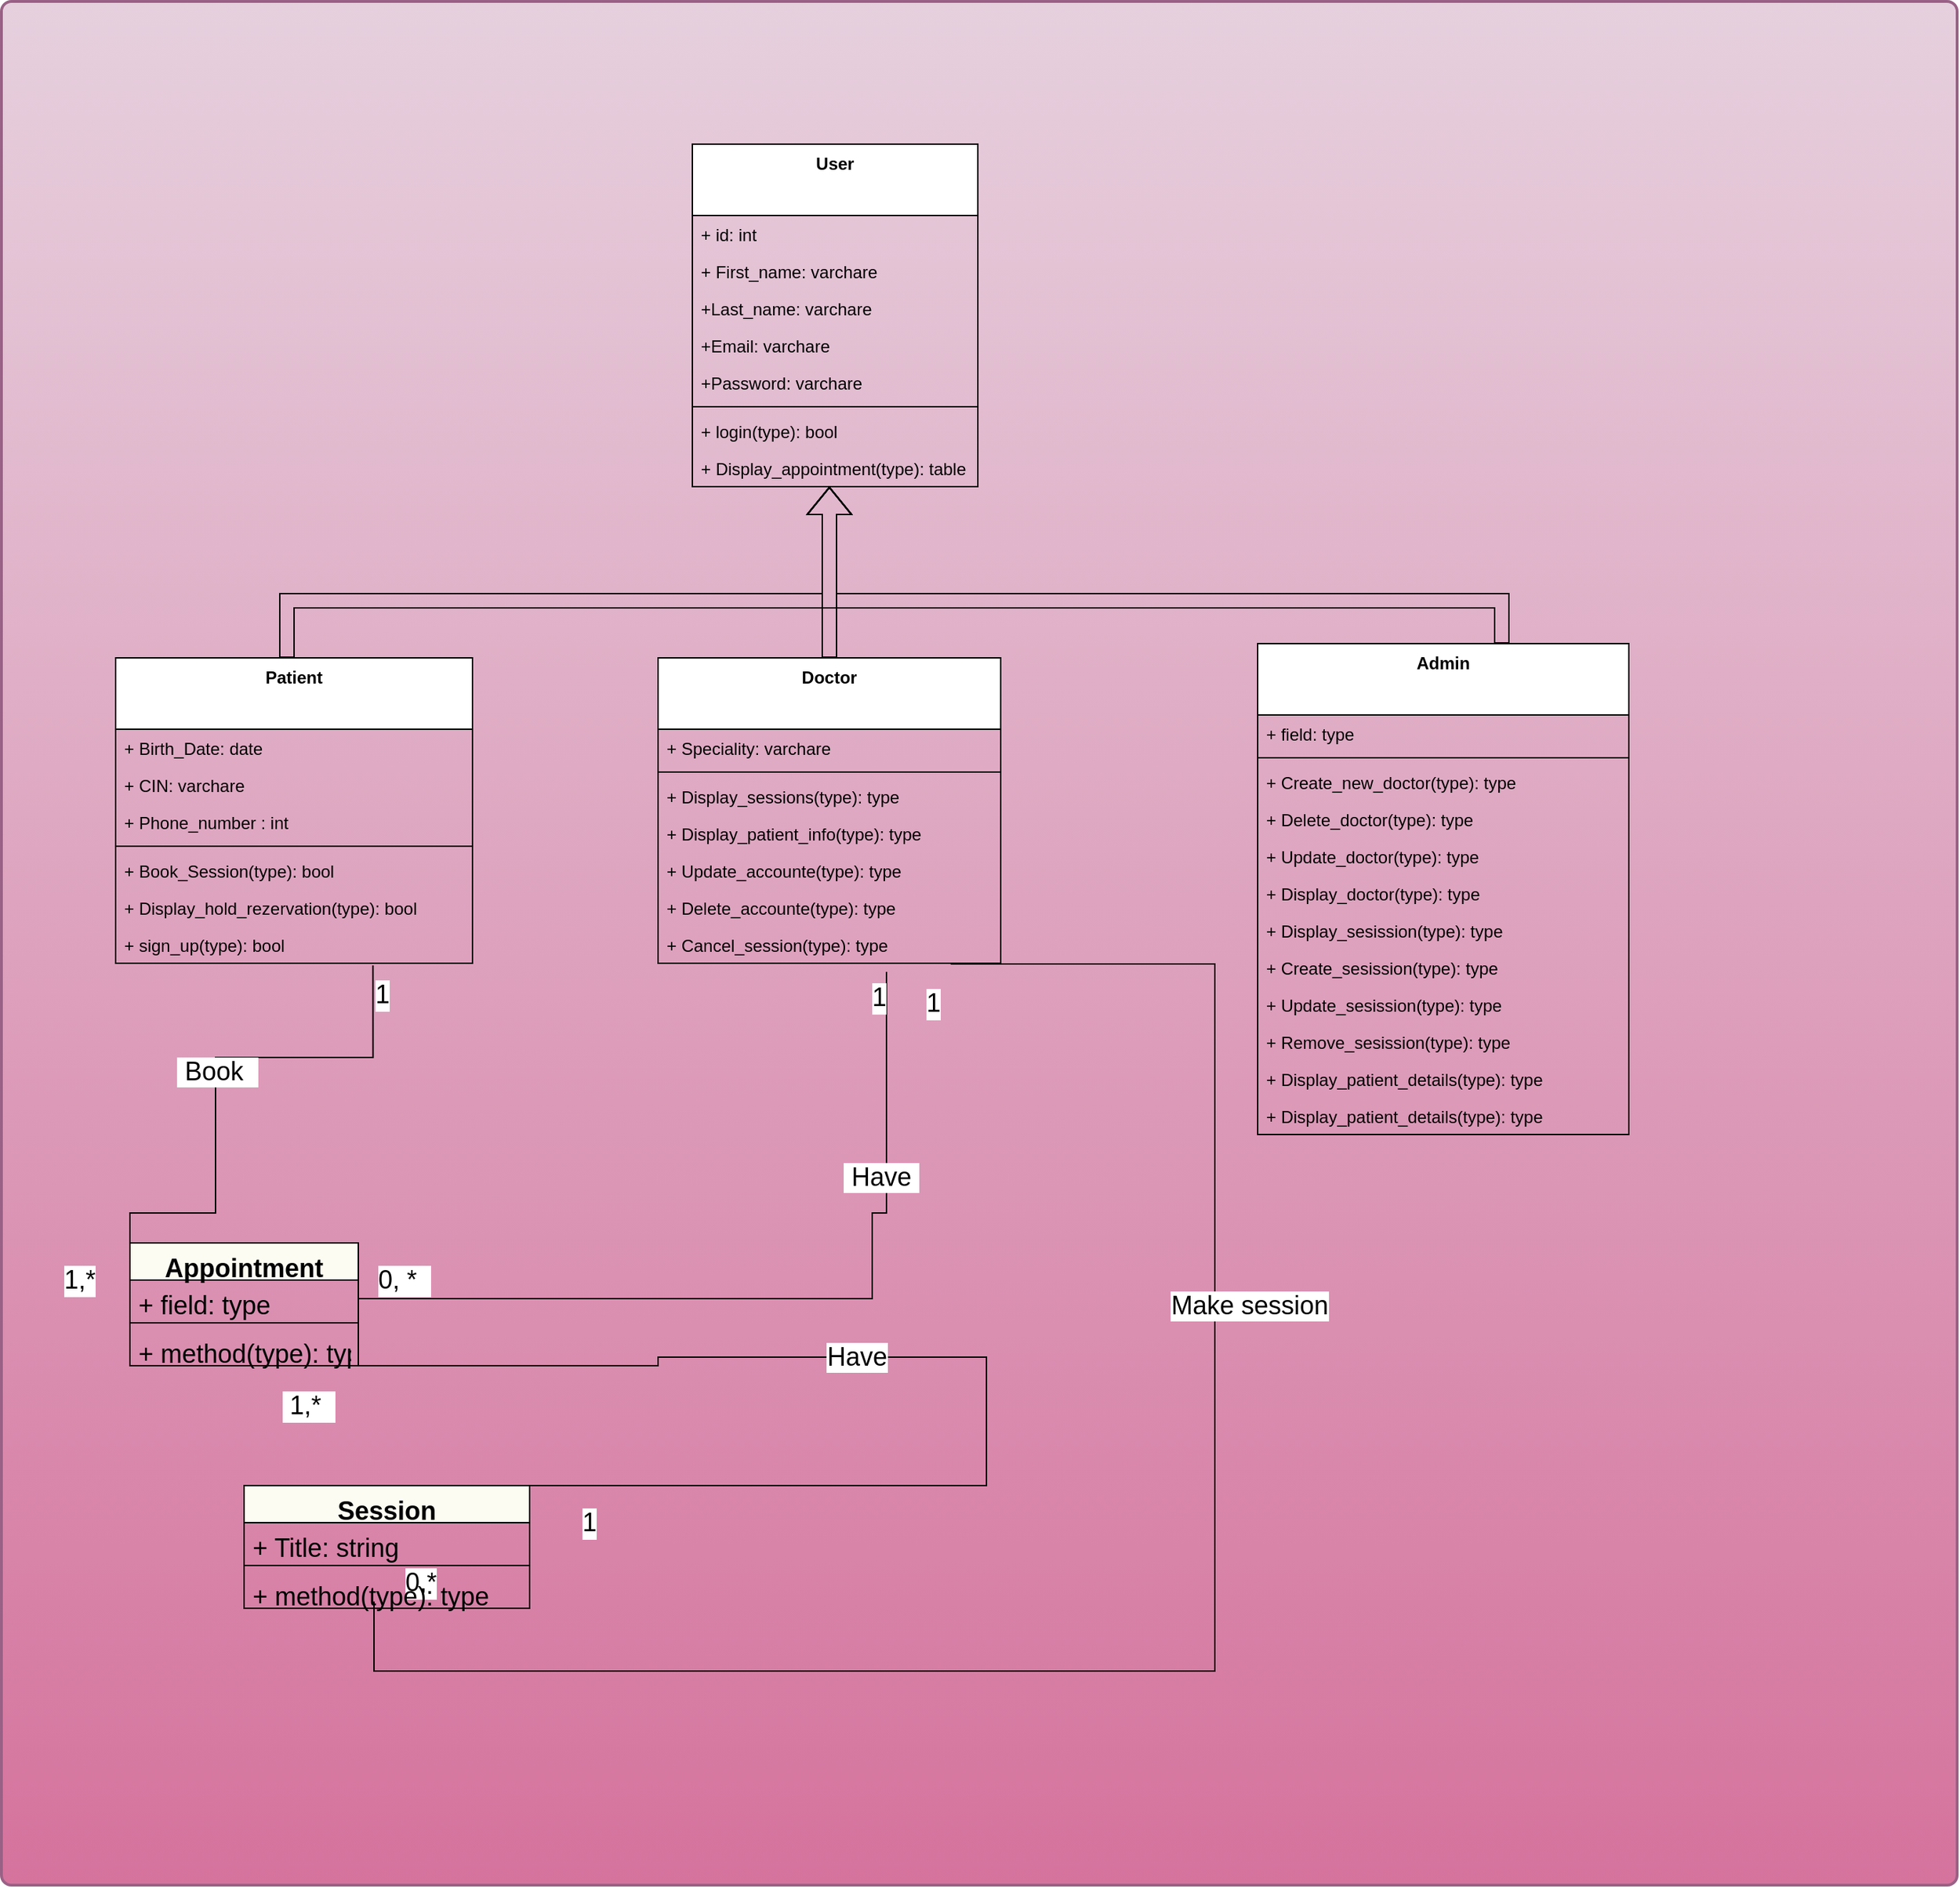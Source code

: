 <mxfile>
    <diagram id="C5RBs43oDa-KdzZeNtuy" name="Page-1">
        <mxGraphModel dx="-109" dy="-619" grid="1" gridSize="10" guides="1" tooltips="1" connect="1" arrows="1" fold="1" page="1" pageScale="1" pageWidth="827" pageHeight="1169" math="0" shadow="0">
            <root>
                <mxCell id="WIyWlLk6GJQsqaUBKTNV-0"/>
                <mxCell id="WIyWlLk6GJQsqaUBKTNV-1" parent="WIyWlLk6GJQsqaUBKTNV-0"/>
                <mxCell id="j3wj6hXbvJdG49vxagXG-0" value="" style="rounded=1;whiteSpace=wrap;html=1;absoluteArcSize=1;arcSize=14;strokeWidth=2;fillColor=#e6d0de;strokeColor=#996185;gradientColor=#d5739d;" parent="WIyWlLk6GJQsqaUBKTNV-1" vertex="1">
                    <mxGeometry x="970" y="2270" width="1370" height="1320" as="geometry"/>
                </mxCell>
                <mxCell id="j3wj6hXbvJdG49vxagXG-1" value="User" style="swimlane;fontStyle=1;align=center;verticalAlign=top;childLayout=stackLayout;horizontal=1;startSize=50;horizontalStack=0;resizeParent=1;resizeParentMax=0;resizeLast=0;collapsible=1;marginBottom=0;" parent="WIyWlLk6GJQsqaUBKTNV-1" vertex="1">
                    <mxGeometry x="1454" y="2370" width="200" height="240" as="geometry"/>
                </mxCell>
                <mxCell id="j3wj6hXbvJdG49vxagXG-2" value="+ id: int" style="text;strokeColor=none;fillColor=none;align=left;verticalAlign=top;spacingLeft=4;spacingRight=4;overflow=hidden;rotatable=0;points=[[0,0.5],[1,0.5]];portConstraint=eastwest;" parent="j3wj6hXbvJdG49vxagXG-1" vertex="1">
                    <mxGeometry y="50" width="200" height="26" as="geometry"/>
                </mxCell>
                <mxCell id="j3wj6hXbvJdG49vxagXG-3" value="+ First_name: varchare" style="text;strokeColor=none;fillColor=none;align=left;verticalAlign=top;spacingLeft=4;spacingRight=4;overflow=hidden;rotatable=0;points=[[0,0.5],[1,0.5]];portConstraint=eastwest;" parent="j3wj6hXbvJdG49vxagXG-1" vertex="1">
                    <mxGeometry y="76" width="200" height="26" as="geometry"/>
                </mxCell>
                <mxCell id="j3wj6hXbvJdG49vxagXG-4" value="+Last_name: varchare" style="text;strokeColor=none;fillColor=none;align=left;verticalAlign=top;spacingLeft=4;spacingRight=4;overflow=hidden;rotatable=0;points=[[0,0.5],[1,0.5]];portConstraint=eastwest;" parent="j3wj6hXbvJdG49vxagXG-1" vertex="1">
                    <mxGeometry y="102" width="200" height="26" as="geometry"/>
                </mxCell>
                <mxCell id="j3wj6hXbvJdG49vxagXG-5" value="+Email: varchare" style="text;strokeColor=none;fillColor=none;align=left;verticalAlign=top;spacingLeft=4;spacingRight=4;overflow=hidden;rotatable=0;points=[[0,0.5],[1,0.5]];portConstraint=eastwest;" parent="j3wj6hXbvJdG49vxagXG-1" vertex="1">
                    <mxGeometry y="128" width="200" height="26" as="geometry"/>
                </mxCell>
                <mxCell id="j3wj6hXbvJdG49vxagXG-6" value="+Password: varchare" style="text;strokeColor=none;fillColor=none;align=left;verticalAlign=top;spacingLeft=4;spacingRight=4;overflow=hidden;rotatable=0;points=[[0,0.5],[1,0.5]];portConstraint=eastwest;" parent="j3wj6hXbvJdG49vxagXG-1" vertex="1">
                    <mxGeometry y="154" width="200" height="26" as="geometry"/>
                </mxCell>
                <mxCell id="j3wj6hXbvJdG49vxagXG-7" value="" style="line;strokeWidth=1;fillColor=none;align=left;verticalAlign=middle;spacingTop=-1;spacingLeft=3;spacingRight=3;rotatable=0;labelPosition=right;points=[];portConstraint=eastwest;strokeColor=inherit;" parent="j3wj6hXbvJdG49vxagXG-1" vertex="1">
                    <mxGeometry y="180" width="200" height="8" as="geometry"/>
                </mxCell>
                <mxCell id="j3wj6hXbvJdG49vxagXG-8" value="+ login(type): bool" style="text;strokeColor=none;fillColor=none;align=left;verticalAlign=top;spacingLeft=4;spacingRight=4;overflow=hidden;rotatable=0;points=[[0,0.5],[1,0.5]];portConstraint=eastwest;" parent="j3wj6hXbvJdG49vxagXG-1" vertex="1">
                    <mxGeometry y="188" width="200" height="26" as="geometry"/>
                </mxCell>
                <mxCell id="j3wj6hXbvJdG49vxagXG-9" value="+ Display_appointment(type): table" style="text;strokeColor=none;fillColor=none;align=left;verticalAlign=top;spacingLeft=4;spacingRight=4;overflow=hidden;rotatable=0;points=[[0,0.5],[1,0.5]];portConstraint=eastwest;" parent="j3wj6hXbvJdG49vxagXG-1" vertex="1">
                    <mxGeometry y="214" width="200" height="26" as="geometry"/>
                </mxCell>
                <mxCell id="j3wj6hXbvJdG49vxagXG-10" value="Admin" style="swimlane;fontStyle=1;align=center;verticalAlign=top;childLayout=stackLayout;horizontal=1;startSize=50;horizontalStack=0;resizeParent=1;resizeParentMax=0;resizeLast=0;collapsible=1;marginBottom=0;" parent="WIyWlLk6GJQsqaUBKTNV-1" vertex="1">
                    <mxGeometry x="1850" y="2720" width="260" height="344" as="geometry">
                        <mxRectangle x="1480" y="2780" width="80" height="50" as="alternateBounds"/>
                    </mxGeometry>
                </mxCell>
                <mxCell id="j3wj6hXbvJdG49vxagXG-11" value="+ field: type" style="text;strokeColor=none;fillColor=none;align=left;verticalAlign=top;spacingLeft=4;spacingRight=4;overflow=hidden;rotatable=0;points=[[0,0.5],[1,0.5]];portConstraint=eastwest;" parent="j3wj6hXbvJdG49vxagXG-10" vertex="1">
                    <mxGeometry y="50" width="260" height="26" as="geometry"/>
                </mxCell>
                <mxCell id="j3wj6hXbvJdG49vxagXG-12" value="" style="line;strokeWidth=1;fillColor=none;align=left;verticalAlign=middle;spacingTop=-1;spacingLeft=3;spacingRight=3;rotatable=0;labelPosition=right;points=[];portConstraint=eastwest;strokeColor=inherit;" parent="j3wj6hXbvJdG49vxagXG-10" vertex="1">
                    <mxGeometry y="76" width="260" height="8" as="geometry"/>
                </mxCell>
                <mxCell id="j3wj6hXbvJdG49vxagXG-13" value="+ Create_new_doctor(type): type" style="text;strokeColor=none;fillColor=none;align=left;verticalAlign=top;spacingLeft=4;spacingRight=4;overflow=hidden;rotatable=0;points=[[0,0.5],[1,0.5]];portConstraint=eastwest;" parent="j3wj6hXbvJdG49vxagXG-10" vertex="1">
                    <mxGeometry y="84" width="260" height="26" as="geometry"/>
                </mxCell>
                <mxCell id="j3wj6hXbvJdG49vxagXG-14" value="+ Delete_doctor(type): type" style="text;strokeColor=none;fillColor=none;align=left;verticalAlign=top;spacingLeft=4;spacingRight=4;overflow=hidden;rotatable=0;points=[[0,0.5],[1,0.5]];portConstraint=eastwest;" parent="j3wj6hXbvJdG49vxagXG-10" vertex="1">
                    <mxGeometry y="110" width="260" height="26" as="geometry"/>
                </mxCell>
                <mxCell id="j3wj6hXbvJdG49vxagXG-15" value="+ Update_doctor(type): type" style="text;strokeColor=none;fillColor=none;align=left;verticalAlign=top;spacingLeft=4;spacingRight=4;overflow=hidden;rotatable=0;points=[[0,0.5],[1,0.5]];portConstraint=eastwest;" parent="j3wj6hXbvJdG49vxagXG-10" vertex="1">
                    <mxGeometry y="136" width="260" height="26" as="geometry"/>
                </mxCell>
                <mxCell id="j3wj6hXbvJdG49vxagXG-16" value="+ Display_doctor(type): type  " style="text;strokeColor=none;fillColor=none;align=left;verticalAlign=top;spacingLeft=4;spacingRight=4;overflow=hidden;rotatable=0;points=[[0,0.5],[1,0.5]];portConstraint=eastwest;" parent="j3wj6hXbvJdG49vxagXG-10" vertex="1">
                    <mxGeometry y="162" width="260" height="26" as="geometry"/>
                </mxCell>
                <mxCell id="j3wj6hXbvJdG49vxagXG-17" value="+ Display_sesission(type): type  " style="text;strokeColor=none;fillColor=none;align=left;verticalAlign=top;spacingLeft=4;spacingRight=4;overflow=hidden;rotatable=0;points=[[0,0.5],[1,0.5]];portConstraint=eastwest;" parent="j3wj6hXbvJdG49vxagXG-10" vertex="1">
                    <mxGeometry y="188" width="260" height="26" as="geometry"/>
                </mxCell>
                <mxCell id="j3wj6hXbvJdG49vxagXG-18" value="+ Create_sesission(type): type  " style="text;strokeColor=none;fillColor=none;align=left;verticalAlign=top;spacingLeft=4;spacingRight=4;overflow=hidden;rotatable=0;points=[[0,0.5],[1,0.5]];portConstraint=eastwest;" parent="j3wj6hXbvJdG49vxagXG-10" vertex="1">
                    <mxGeometry y="214" width="260" height="26" as="geometry"/>
                </mxCell>
                <mxCell id="j3wj6hXbvJdG49vxagXG-19" value="+ Update_sesission(type): type  " style="text;strokeColor=none;fillColor=none;align=left;verticalAlign=top;spacingLeft=4;spacingRight=4;overflow=hidden;rotatable=0;points=[[0,0.5],[1,0.5]];portConstraint=eastwest;" parent="j3wj6hXbvJdG49vxagXG-10" vertex="1">
                    <mxGeometry y="240" width="260" height="26" as="geometry"/>
                </mxCell>
                <mxCell id="j3wj6hXbvJdG49vxagXG-20" value="+ Remove_sesission(type): type  " style="text;strokeColor=none;fillColor=none;align=left;verticalAlign=top;spacingLeft=4;spacingRight=4;overflow=hidden;rotatable=0;points=[[0,0.5],[1,0.5]];portConstraint=eastwest;" parent="j3wj6hXbvJdG49vxagXG-10" vertex="1">
                    <mxGeometry y="266" width="260" height="26" as="geometry"/>
                </mxCell>
                <mxCell id="j3wj6hXbvJdG49vxagXG-21" value="+ Display_patient_details(type): type  " style="text;strokeColor=none;fillColor=none;align=left;verticalAlign=top;spacingLeft=4;spacingRight=4;overflow=hidden;rotatable=0;points=[[0,0.5],[1,0.5]];portConstraint=eastwest;" parent="j3wj6hXbvJdG49vxagXG-10" vertex="1">
                    <mxGeometry y="292" width="260" height="26" as="geometry"/>
                </mxCell>
                <mxCell id="j3wj6hXbvJdG49vxagXG-22" value="+ Display_patient_details(type): type  " style="text;strokeColor=none;fillColor=none;align=left;verticalAlign=top;spacingLeft=4;spacingRight=4;overflow=hidden;rotatable=0;points=[[0,0.5],[1,0.5]];portConstraint=eastwest;" parent="j3wj6hXbvJdG49vxagXG-10" vertex="1">
                    <mxGeometry y="318" width="260" height="26" as="geometry"/>
                </mxCell>
                <mxCell id="j3wj6hXbvJdG49vxagXG-23" value="Doctor" style="swimlane;fontStyle=1;align=center;verticalAlign=top;childLayout=stackLayout;horizontal=1;startSize=50;horizontalStack=0;resizeParent=1;resizeParentMax=0;resizeLast=0;collapsible=1;marginBottom=0;" parent="WIyWlLk6GJQsqaUBKTNV-1" vertex="1">
                    <mxGeometry x="1430" y="2730" width="240" height="214" as="geometry"/>
                </mxCell>
                <mxCell id="j3wj6hXbvJdG49vxagXG-24" value="+ Speciality: varchare" style="text;strokeColor=none;fillColor=none;align=left;verticalAlign=top;spacingLeft=4;spacingRight=4;overflow=hidden;rotatable=0;points=[[0,0.5],[1,0.5]];portConstraint=eastwest;" parent="j3wj6hXbvJdG49vxagXG-23" vertex="1">
                    <mxGeometry y="50" width="240" height="26" as="geometry"/>
                </mxCell>
                <mxCell id="j3wj6hXbvJdG49vxagXG-25" value="" style="line;strokeWidth=1;fillColor=none;align=left;verticalAlign=middle;spacingTop=-1;spacingLeft=3;spacingRight=3;rotatable=0;labelPosition=right;points=[];portConstraint=eastwest;strokeColor=inherit;" parent="j3wj6hXbvJdG49vxagXG-23" vertex="1">
                    <mxGeometry y="76" width="240" height="8" as="geometry"/>
                </mxCell>
                <mxCell id="j3wj6hXbvJdG49vxagXG-26" value="+ Display_sessions(type): type" style="text;strokeColor=none;fillColor=none;align=left;verticalAlign=top;spacingLeft=4;spacingRight=4;overflow=hidden;rotatable=0;points=[[0,0.5],[1,0.5]];portConstraint=eastwest;" parent="j3wj6hXbvJdG49vxagXG-23" vertex="1">
                    <mxGeometry y="84" width="240" height="26" as="geometry"/>
                </mxCell>
                <mxCell id="j3wj6hXbvJdG49vxagXG-27" value="+ Display_patient_info(type): type" style="text;strokeColor=none;fillColor=none;align=left;verticalAlign=top;spacingLeft=4;spacingRight=4;overflow=hidden;rotatable=0;points=[[0,0.5],[1,0.5]];portConstraint=eastwest;" parent="j3wj6hXbvJdG49vxagXG-23" vertex="1">
                    <mxGeometry y="110" width="240" height="26" as="geometry"/>
                </mxCell>
                <mxCell id="j3wj6hXbvJdG49vxagXG-28" value="+ Update_accounte(type): type" style="text;strokeColor=none;fillColor=none;align=left;verticalAlign=top;spacingLeft=4;spacingRight=4;overflow=hidden;rotatable=0;points=[[0,0.5],[1,0.5]];portConstraint=eastwest;" parent="j3wj6hXbvJdG49vxagXG-23" vertex="1">
                    <mxGeometry y="136" width="240" height="26" as="geometry"/>
                </mxCell>
                <mxCell id="j3wj6hXbvJdG49vxagXG-29" value="+ Delete_accounte(type): type" style="text;strokeColor=none;fillColor=none;align=left;verticalAlign=top;spacingLeft=4;spacingRight=4;overflow=hidden;rotatable=0;points=[[0,0.5],[1,0.5]];portConstraint=eastwest;" parent="j3wj6hXbvJdG49vxagXG-23" vertex="1">
                    <mxGeometry y="162" width="240" height="26" as="geometry"/>
                </mxCell>
                <mxCell id="j3wj6hXbvJdG49vxagXG-30" value="+ Cancel_session(type): type" style="text;strokeColor=none;fillColor=none;align=left;verticalAlign=top;spacingLeft=4;spacingRight=4;overflow=hidden;rotatable=0;points=[[0,0.5],[1,0.5]];portConstraint=eastwest;" parent="j3wj6hXbvJdG49vxagXG-23" vertex="1">
                    <mxGeometry y="188" width="240" height="26" as="geometry"/>
                </mxCell>
                <mxCell id="j3wj6hXbvJdG49vxagXG-31" value="Patient" style="swimlane;fontStyle=1;align=center;verticalAlign=top;childLayout=stackLayout;horizontal=1;startSize=50;horizontalStack=0;resizeParent=1;resizeParentMax=0;resizeLast=0;collapsible=1;marginBottom=0;" parent="WIyWlLk6GJQsqaUBKTNV-1" vertex="1">
                    <mxGeometry x="1050" y="2730" width="250" height="214" as="geometry"/>
                </mxCell>
                <mxCell id="j3wj6hXbvJdG49vxagXG-32" value="+ Birth_Date: date" style="text;strokeColor=none;fillColor=none;align=left;verticalAlign=top;spacingLeft=4;spacingRight=4;overflow=hidden;rotatable=0;points=[[0,0.5],[1,0.5]];portConstraint=eastwest;" parent="j3wj6hXbvJdG49vxagXG-31" vertex="1">
                    <mxGeometry y="50" width="250" height="26" as="geometry"/>
                </mxCell>
                <mxCell id="j3wj6hXbvJdG49vxagXG-33" value="+ CIN: varchare" style="text;strokeColor=none;fillColor=none;align=left;verticalAlign=top;spacingLeft=4;spacingRight=4;overflow=hidden;rotatable=0;points=[[0,0.5],[1,0.5]];portConstraint=eastwest;" parent="j3wj6hXbvJdG49vxagXG-31" vertex="1">
                    <mxGeometry y="76" width="250" height="26" as="geometry"/>
                </mxCell>
                <mxCell id="j3wj6hXbvJdG49vxagXG-34" value="+ Phone_number : int" style="text;strokeColor=none;fillColor=none;align=left;verticalAlign=top;spacingLeft=4;spacingRight=4;overflow=hidden;rotatable=0;points=[[0,0.5],[1,0.5]];portConstraint=eastwest;" parent="j3wj6hXbvJdG49vxagXG-31" vertex="1">
                    <mxGeometry y="102" width="250" height="26" as="geometry"/>
                </mxCell>
                <mxCell id="j3wj6hXbvJdG49vxagXG-35" value="" style="line;strokeWidth=1;fillColor=none;align=left;verticalAlign=middle;spacingTop=-1;spacingLeft=3;spacingRight=3;rotatable=0;labelPosition=right;points=[];portConstraint=eastwest;strokeColor=inherit;" parent="j3wj6hXbvJdG49vxagXG-31" vertex="1">
                    <mxGeometry y="128" width="250" height="8" as="geometry"/>
                </mxCell>
                <mxCell id="j3wj6hXbvJdG49vxagXG-36" value="+ Book_Session(type): bool" style="text;strokeColor=none;fillColor=none;align=left;verticalAlign=top;spacingLeft=4;spacingRight=4;overflow=hidden;rotatable=0;points=[[0,0.5],[1,0.5]];portConstraint=eastwest;" parent="j3wj6hXbvJdG49vxagXG-31" vertex="1">
                    <mxGeometry y="136" width="250" height="26" as="geometry"/>
                </mxCell>
                <mxCell id="j3wj6hXbvJdG49vxagXG-37" value="+ Display_hold_rezervation(type): bool" style="text;strokeColor=none;fillColor=none;align=left;verticalAlign=top;spacingLeft=4;spacingRight=4;overflow=hidden;rotatable=0;points=[[0,0.5],[1,0.5]];portConstraint=eastwest;" parent="j3wj6hXbvJdG49vxagXG-31" vertex="1">
                    <mxGeometry y="162" width="250" height="26" as="geometry"/>
                </mxCell>
                <mxCell id="j3wj6hXbvJdG49vxagXG-38" value="+ sign_up(type): bool" style="text;strokeColor=none;fillColor=none;align=left;verticalAlign=top;spacingLeft=4;spacingRight=4;overflow=hidden;rotatable=0;points=[[0,0.5],[1,0.5]];portConstraint=eastwest;" parent="j3wj6hXbvJdG49vxagXG-31" vertex="1">
                    <mxGeometry y="188" width="250" height="26" as="geometry"/>
                </mxCell>
                <mxCell id="j3wj6hXbvJdG49vxagXG-39" value="" style="endArrow=none;html=1;edgeStyle=orthogonalEdgeStyle;rounded=0;entryX=0.854;entryY=1.019;entryDx=0;entryDy=0;entryPerimeter=0;exitX=0.455;exitY=0.816;exitDx=0;exitDy=0;exitPerimeter=0;" parent="WIyWlLk6GJQsqaUBKTNV-1" source="j3wj6hXbvJdG49vxagXG-49" target="j3wj6hXbvJdG49vxagXG-30" edge="1">
                    <mxGeometry relative="1" as="geometry">
                        <mxPoint x="1360" y="3360" as="sourcePoint"/>
                        <mxPoint x="1540" y="3100" as="targetPoint"/>
                        <Array as="points">
                            <mxPoint x="1231" y="3440"/>
                            <mxPoint x="1820" y="3440"/>
                            <mxPoint x="1820" y="2945"/>
                        </Array>
                    </mxGeometry>
                </mxCell>
                <mxCell id="j3wj6hXbvJdG49vxagXG-40" value="&lt;font style=&quot;font-size: 18px;&quot;&gt;0,*&lt;/font&gt;" style="edgeLabel;resizable=0;html=1;align=left;verticalAlign=bottom;" parent="j3wj6hXbvJdG49vxagXG-39" connectable="0" vertex="1">
                    <mxGeometry x="-1" relative="1" as="geometry">
                        <mxPoint x="20" as="offset"/>
                    </mxGeometry>
                </mxCell>
                <mxCell id="j3wj6hXbvJdG49vxagXG-41" value="&lt;font style=&quot;font-size: 18px;&quot;&gt;1&lt;/font&gt;" style="edgeLabel;resizable=0;html=1;align=right;verticalAlign=bottom;" parent="j3wj6hXbvJdG49vxagXG-39" connectable="0" vertex="1">
                    <mxGeometry x="1" relative="1" as="geometry">
                        <mxPoint x="-6" y="41" as="offset"/>
                    </mxGeometry>
                </mxCell>
                <mxCell id="j3wj6hXbvJdG49vxagXG-42" value="&lt;font style=&quot;font-size: 18px;&quot;&gt;Make session&lt;/font&gt;" style="edgeLabel;html=1;align=center;verticalAlign=middle;resizable=0;points=[];" parent="j3wj6hXbvJdG49vxagXG-39" vertex="1" connectable="0">
                    <mxGeometry x="0.298" y="7" relative="1" as="geometry">
                        <mxPoint x="31" y="-39" as="offset"/>
                    </mxGeometry>
                </mxCell>
                <mxCell id="j3wj6hXbvJdG49vxagXG-43" value="" style="shape=flexArrow;endArrow=classic;html=1;rounded=0;fontSize=18;" parent="WIyWlLk6GJQsqaUBKTNV-1" edge="1">
                    <mxGeometry width="50" height="50" relative="1" as="geometry">
                        <mxPoint x="2021.0" y="2720.0" as="sourcePoint"/>
                        <mxPoint x="1550" y="2610.0" as="targetPoint"/>
                        <Array as="points">
                            <mxPoint x="2021" y="2690"/>
                            <mxPoint x="1550" y="2690"/>
                        </Array>
                    </mxGeometry>
                </mxCell>
                <mxCell id="j3wj6hXbvJdG49vxagXG-44" value="" style="shape=flexArrow;endArrow=classic;html=1;rounded=0;fontSize=18;" parent="WIyWlLk6GJQsqaUBKTNV-1" edge="1">
                    <mxGeometry width="50" height="50" relative="1" as="geometry">
                        <mxPoint x="1170" y="2730.0" as="sourcePoint"/>
                        <mxPoint x="1550" y="2610.0" as="targetPoint"/>
                        <Array as="points">
                            <mxPoint x="1170" y="2690"/>
                            <mxPoint x="1550" y="2690"/>
                        </Array>
                    </mxGeometry>
                </mxCell>
                <mxCell id="j3wj6hXbvJdG49vxagXG-45" value="" style="shape=flexArrow;endArrow=classic;html=1;rounded=0;fontSize=18;" parent="WIyWlLk6GJQsqaUBKTNV-1" edge="1">
                    <mxGeometry width="50" height="50" relative="1" as="geometry">
                        <mxPoint x="1550" y="2730.0" as="sourcePoint"/>
                        <mxPoint x="1550" y="2610.0" as="targetPoint"/>
                    </mxGeometry>
                </mxCell>
                <mxCell id="j3wj6hXbvJdG49vxagXG-46" value="Session" style="swimlane;fontStyle=1;align=center;verticalAlign=top;childLayout=stackLayout;horizontal=1;startSize=26;horizontalStack=0;resizeParent=1;resizeParentMax=0;resizeLast=0;collapsible=1;marginBottom=0;fontSize=18;fillColor=#FCFCF2;" parent="WIyWlLk6GJQsqaUBKTNV-1" vertex="1">
                    <mxGeometry x="1140" y="3310" width="200" height="86" as="geometry"/>
                </mxCell>
                <mxCell id="j3wj6hXbvJdG49vxagXG-47" value="+ Title: string" style="text;strokeColor=none;fillColor=none;align=left;verticalAlign=top;spacingLeft=4;spacingRight=4;overflow=hidden;rotatable=0;points=[[0,0.5],[1,0.5]];portConstraint=eastwest;fontSize=18;" parent="j3wj6hXbvJdG49vxagXG-46" vertex="1">
                    <mxGeometry y="26" width="200" height="26" as="geometry"/>
                </mxCell>
                <mxCell id="j3wj6hXbvJdG49vxagXG-48" value="" style="line;strokeWidth=1;fillColor=none;align=left;verticalAlign=middle;spacingTop=-1;spacingLeft=3;spacingRight=3;rotatable=0;labelPosition=right;points=[];portConstraint=eastwest;strokeColor=inherit;fontSize=18;" parent="j3wj6hXbvJdG49vxagXG-46" vertex="1">
                    <mxGeometry y="52" width="200" height="8" as="geometry"/>
                </mxCell>
                <mxCell id="j3wj6hXbvJdG49vxagXG-49" value="+ method(type): type" style="text;strokeColor=none;fillColor=none;align=left;verticalAlign=top;spacingLeft=4;spacingRight=4;overflow=hidden;rotatable=0;points=[[0,0.5],[1,0.5]];portConstraint=eastwest;fontSize=18;" parent="j3wj6hXbvJdG49vxagXG-46" vertex="1">
                    <mxGeometry y="60" width="200" height="26" as="geometry"/>
                </mxCell>
                <mxCell id="j3wj6hXbvJdG49vxagXG-50" value="Appointment" style="swimlane;fontStyle=1;align=center;verticalAlign=top;childLayout=stackLayout;horizontal=1;startSize=26;horizontalStack=0;resizeParent=1;resizeParentMax=0;resizeLast=0;collapsible=1;marginBottom=0;fontSize=18;fillColor=#FCFCF2;" parent="WIyWlLk6GJQsqaUBKTNV-1" vertex="1">
                    <mxGeometry x="1060" y="3140" width="160" height="86" as="geometry"/>
                </mxCell>
                <mxCell id="j3wj6hXbvJdG49vxagXG-51" value="+ field: type" style="text;strokeColor=none;fillColor=none;align=left;verticalAlign=top;spacingLeft=4;spacingRight=4;overflow=hidden;rotatable=0;points=[[0,0.5],[1,0.5]];portConstraint=eastwest;fontSize=18;" parent="j3wj6hXbvJdG49vxagXG-50" vertex="1">
                    <mxGeometry y="26" width="160" height="26" as="geometry"/>
                </mxCell>
                <mxCell id="j3wj6hXbvJdG49vxagXG-52" value="" style="line;strokeWidth=1;fillColor=none;align=left;verticalAlign=middle;spacingTop=-1;spacingLeft=3;spacingRight=3;rotatable=0;labelPosition=right;points=[];portConstraint=eastwest;strokeColor=inherit;fontSize=18;" parent="j3wj6hXbvJdG49vxagXG-50" vertex="1">
                    <mxGeometry y="52" width="160" height="8" as="geometry"/>
                </mxCell>
                <mxCell id="j3wj6hXbvJdG49vxagXG-53" value="+ method(type): type" style="text;strokeColor=none;fillColor=none;align=left;verticalAlign=top;spacingLeft=4;spacingRight=4;overflow=hidden;rotatable=0;points=[[0,0.5],[1,0.5]];portConstraint=eastwest;fontSize=18;" parent="j3wj6hXbvJdG49vxagXG-50" vertex="1">
                    <mxGeometry y="60" width="160" height="26" as="geometry"/>
                </mxCell>
                <mxCell id="j3wj6hXbvJdG49vxagXG-54" value="" style="endArrow=none;html=1;edgeStyle=orthogonalEdgeStyle;rounded=0;fontSize=18;exitX=1;exitY=0.5;exitDx=0;exitDy=0;" parent="WIyWlLk6GJQsqaUBKTNV-1" source="j3wj6hXbvJdG49vxagXG-51" edge="1">
                    <mxGeometry relative="1" as="geometry">
                        <mxPoint x="1280" y="3030" as="sourcePoint"/>
                        <mxPoint x="1590" y="2950.0" as="targetPoint"/>
                        <Array as="points">
                            <mxPoint x="1580" y="3179"/>
                            <mxPoint x="1580" y="3119"/>
                            <mxPoint x="1590" y="3119"/>
                        </Array>
                    </mxGeometry>
                </mxCell>
                <mxCell id="j3wj6hXbvJdG49vxagXG-55" value="0, *&amp;nbsp;&amp;nbsp;" style="edgeLabel;resizable=0;html=1;align=left;verticalAlign=bottom;fontSize=18;fillColor=#FCFCF2;" parent="j3wj6hXbvJdG49vxagXG-54" connectable="0" vertex="1">
                    <mxGeometry x="-1" relative="1" as="geometry">
                        <mxPoint x="12" as="offset"/>
                    </mxGeometry>
                </mxCell>
                <mxCell id="j3wj6hXbvJdG49vxagXG-56" value="1" style="edgeLabel;resizable=0;html=1;align=right;verticalAlign=bottom;fontSize=18;fillColor=#FCFCF2;" parent="j3wj6hXbvJdG49vxagXG-54" connectable="0" vertex="1">
                    <mxGeometry x="1" relative="1" as="geometry">
                        <mxPoint y="31" as="offset"/>
                    </mxGeometry>
                </mxCell>
                <mxCell id="j3wj6hXbvJdG49vxagXG-57" value="&amp;nbsp;Have&amp;nbsp;" style="edgeLabel;html=1;align=center;verticalAlign=middle;resizable=0;points=[];fontSize=18;" parent="j3wj6hXbvJdG49vxagXG-54" vertex="1" connectable="0">
                    <mxGeometry x="0.672" y="4" relative="1" as="geometry">
                        <mxPoint y="46" as="offset"/>
                    </mxGeometry>
                </mxCell>
                <mxCell id="j3wj6hXbvJdG49vxagXG-58" value="" style="endArrow=none;html=1;edgeStyle=orthogonalEdgeStyle;rounded=0;fontSize=18;exitX=0.721;exitY=1.059;exitDx=0;exitDy=0;entryX=0;entryY=0.5;entryDx=0;entryDy=0;exitPerimeter=0;" parent="WIyWlLk6GJQsqaUBKTNV-1" source="j3wj6hXbvJdG49vxagXG-38" target="j3wj6hXbvJdG49vxagXG-51" edge="1">
                    <mxGeometry relative="1" as="geometry">
                        <mxPoint x="1270" y="3010" as="sourcePoint"/>
                        <mxPoint x="1430" y="3010" as="targetPoint"/>
                        <Array as="points">
                            <mxPoint x="1230" y="3010"/>
                            <mxPoint x="1120" y="3010"/>
                            <mxPoint x="1120" y="3119"/>
                            <mxPoint x="1060" y="3119"/>
                        </Array>
                    </mxGeometry>
                </mxCell>
                <mxCell id="j3wj6hXbvJdG49vxagXG-59" value="1" style="edgeLabel;resizable=0;html=1;align=left;verticalAlign=bottom;fontSize=18;fillColor=#FCFCF2;" parent="j3wj6hXbvJdG49vxagXG-58" connectable="0" vertex="1">
                    <mxGeometry x="-1" relative="1" as="geometry">
                        <mxPoint y="34" as="offset"/>
                    </mxGeometry>
                </mxCell>
                <mxCell id="j3wj6hXbvJdG49vxagXG-60" value="1,*" style="edgeLabel;resizable=0;html=1;align=right;verticalAlign=bottom;fontSize=18;fillColor=#FCFCF2;" parent="j3wj6hXbvJdG49vxagXG-58" connectable="0" vertex="1">
                    <mxGeometry x="1" relative="1" as="geometry">
                        <mxPoint x="-24" as="offset"/>
                    </mxGeometry>
                </mxCell>
                <mxCell id="j3wj6hXbvJdG49vxagXG-61" value="&amp;nbsp;Book&amp;nbsp;&amp;nbsp;" style="edgeLabel;html=1;align=center;verticalAlign=middle;resizable=0;points=[];fontSize=18;" parent="j3wj6hXbvJdG49vxagXG-58" vertex="1" connectable="0">
                    <mxGeometry x="-0.087" y="1" relative="1" as="geometry">
                        <mxPoint as="offset"/>
                    </mxGeometry>
                </mxCell>
                <mxCell id="j3wj6hXbvJdG49vxagXG-62" value="" style="endArrow=none;html=1;edgeStyle=orthogonalEdgeStyle;rounded=0;fontSize=18;entryX=0.5;entryY=1;entryDx=0;entryDy=0;exitX=1;exitY=0.5;exitDx=0;exitDy=0;" parent="WIyWlLk6GJQsqaUBKTNV-1" source="j3wj6hXbvJdG49vxagXG-47" target="j3wj6hXbvJdG49vxagXG-50" edge="1">
                    <mxGeometry relative="1" as="geometry">
                        <mxPoint x="1340" y="3310" as="sourcePoint"/>
                        <mxPoint x="1620" y="2950" as="targetPoint"/>
                        <Array as="points">
                            <mxPoint x="1340" y="3310"/>
                            <mxPoint x="1660" y="3310"/>
                            <mxPoint x="1660" y="3220"/>
                            <mxPoint x="1430" y="3220"/>
                        </Array>
                    </mxGeometry>
                </mxCell>
                <mxCell id="j3wj6hXbvJdG49vxagXG-63" value="1" style="edgeLabel;resizable=0;html=1;align=left;verticalAlign=bottom;fontSize=18;fillColor=#FCFCF2;" parent="j3wj6hXbvJdG49vxagXG-62" connectable="0" vertex="1">
                    <mxGeometry x="-1" relative="1" as="geometry">
                        <mxPoint x="35" as="offset"/>
                    </mxGeometry>
                </mxCell>
                <mxCell id="j3wj6hXbvJdG49vxagXG-64" value="&amp;nbsp;1,*&amp;nbsp;&amp;nbsp;" style="edgeLabel;resizable=0;html=1;align=right;verticalAlign=bottom;fontSize=18;fillColor=#FCFCF2;" parent="j3wj6hXbvJdG49vxagXG-62" connectable="0" vertex="1">
                    <mxGeometry x="1" relative="1" as="geometry">
                        <mxPoint x="64" y="41" as="offset"/>
                    </mxGeometry>
                </mxCell>
                <mxCell id="j3wj6hXbvJdG49vxagXG-65" value="Have" style="edgeLabel;html=1;align=center;verticalAlign=middle;resizable=0;points=[];fontSize=18;" parent="j3wj6hXbvJdG49vxagXG-62" vertex="1" connectable="0">
                    <mxGeometry x="0.109" relative="1" as="geometry">
                        <mxPoint as="offset"/>
                    </mxGeometry>
                </mxCell>
            </root>
        </mxGraphModel>
    </diagram>
</mxfile>